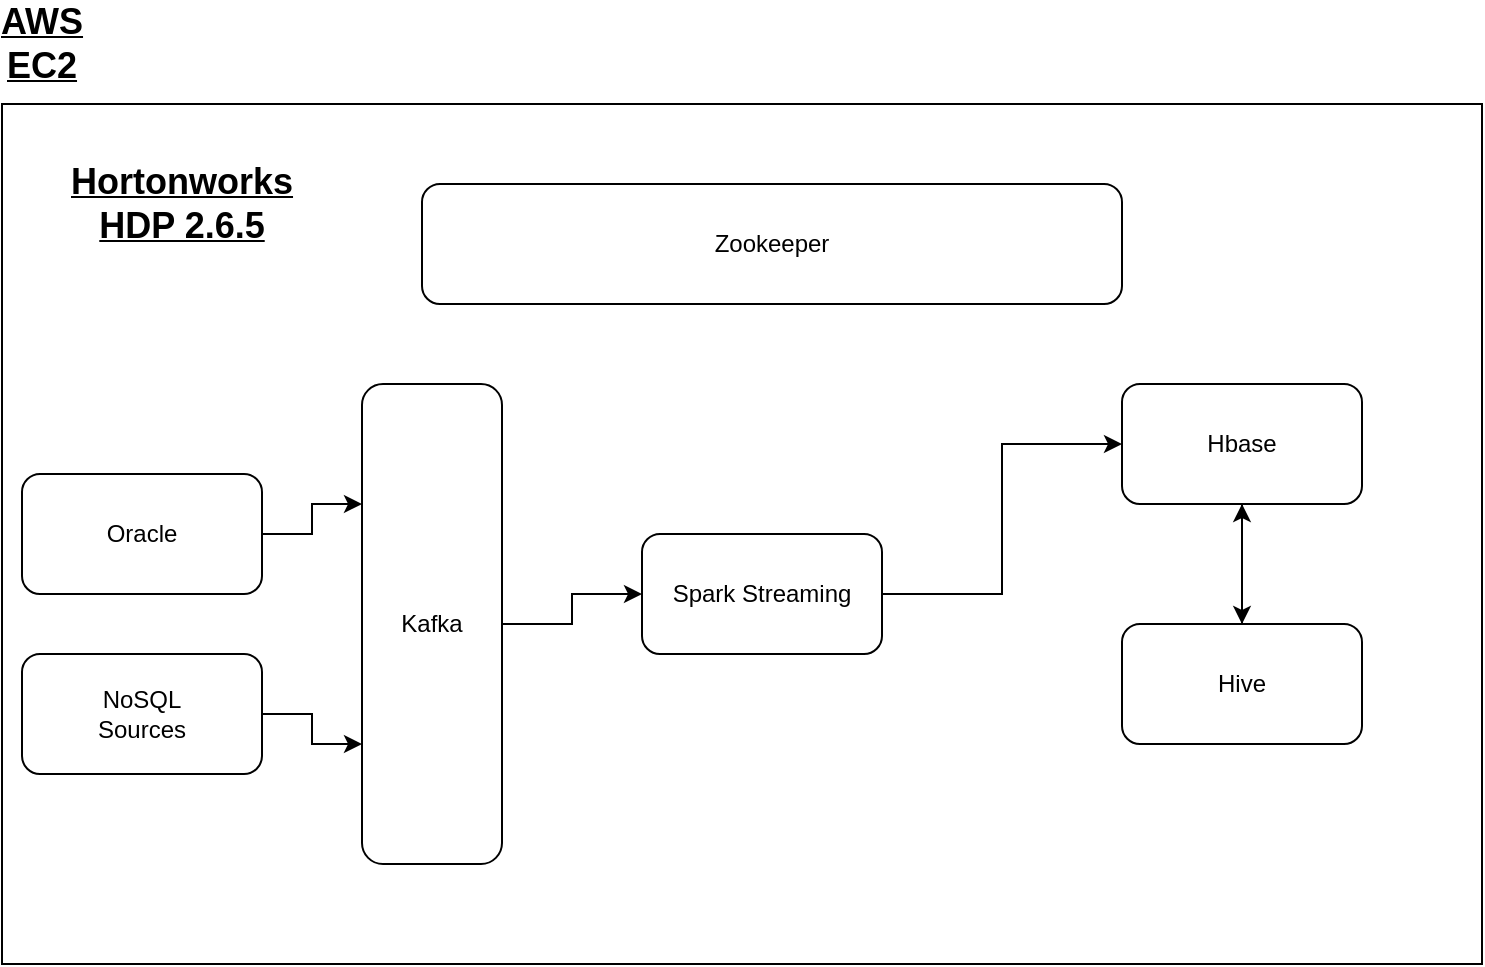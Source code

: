 <mxfile version="13.0.1" type="device"><diagram id="pxNiRK4cWwbgLjlC4Uac" name="Page-1"><mxGraphModel dx="1422" dy="1883" grid="1" gridSize="10" guides="1" tooltips="1" connect="1" arrows="1" fold="1" page="1" pageScale="1" pageWidth="827" pageHeight="1169" math="0" shadow="0"><root><mxCell id="0"/><mxCell id="1" parent="0"/><mxCell id="_XAc8KrZ_rd7LN6o7XBc-1" style="edgeStyle=orthogonalEdgeStyle;rounded=0;orthogonalLoop=1;jettySize=auto;html=1;exitX=1;exitY=0.5;exitDx=0;exitDy=0;entryX=0;entryY=0.25;entryDx=0;entryDy=0;" edge="1" parent="1" source="n5KtgkmzEznbOEVpBGkQ-2" target="n5KtgkmzEznbOEVpBGkQ-7"><mxGeometry relative="1" as="geometry"/></mxCell><mxCell id="n5KtgkmzEznbOEVpBGkQ-2" value="Oracle" style="rounded=1;whiteSpace=wrap;html=1;" parent="1" vertex="1"><mxGeometry x="10" y="165" width="120" height="60" as="geometry"/></mxCell><mxCell id="n5KtgkmzEznbOEVpBGkQ-14" style="edgeStyle=orthogonalEdgeStyle;rounded=0;orthogonalLoop=1;jettySize=auto;html=1;exitX=1;exitY=0.5;exitDx=0;exitDy=0;entryX=0;entryY=0.75;entryDx=0;entryDy=0;" parent="1" source="n5KtgkmzEznbOEVpBGkQ-3" target="n5KtgkmzEznbOEVpBGkQ-7" edge="1"><mxGeometry relative="1" as="geometry"/></mxCell><mxCell id="n5KtgkmzEznbOEVpBGkQ-3" value="NoSQL&lt;br&gt;Sources" style="rounded=1;whiteSpace=wrap;html=1;" parent="1" vertex="1"><mxGeometry x="10" y="255" width="120" height="60" as="geometry"/></mxCell><mxCell id="n5KtgkmzEznbOEVpBGkQ-5" value="&lt;font style=&quot;font-size: 18px&quot;&gt;Hortonworks HDP 2.6.5&lt;/font&gt;" style="text;html=1;strokeColor=none;fillColor=none;align=center;verticalAlign=middle;whiteSpace=wrap;rounded=0;fontStyle=5" parent="1" vertex="1"><mxGeometry x="70" y="20" width="40" height="20" as="geometry"/></mxCell><mxCell id="n5KtgkmzEznbOEVpBGkQ-6" value="Zookeeper" style="rounded=1;whiteSpace=wrap;html=1;" parent="1" vertex="1"><mxGeometry x="210" y="20" width="350" height="60" as="geometry"/></mxCell><mxCell id="n5KtgkmzEznbOEVpBGkQ-15" style="edgeStyle=orthogonalEdgeStyle;rounded=0;orthogonalLoop=1;jettySize=auto;html=1;exitX=1;exitY=0.5;exitDx=0;exitDy=0;entryX=0;entryY=0.5;entryDx=0;entryDy=0;" parent="1" source="n5KtgkmzEznbOEVpBGkQ-7" target="n5KtgkmzEznbOEVpBGkQ-8" edge="1"><mxGeometry relative="1" as="geometry"/></mxCell><mxCell id="n5KtgkmzEznbOEVpBGkQ-7" value="Kafka" style="rounded=1;whiteSpace=wrap;html=1;" parent="1" vertex="1"><mxGeometry x="180" y="120" width="70" height="240" as="geometry"/></mxCell><mxCell id="n5KtgkmzEznbOEVpBGkQ-13" style="edgeStyle=orthogonalEdgeStyle;rounded=0;orthogonalLoop=1;jettySize=auto;html=1;exitX=1;exitY=0.5;exitDx=0;exitDy=0;entryX=0;entryY=0.5;entryDx=0;entryDy=0;" parent="1" source="n5KtgkmzEznbOEVpBGkQ-8" target="n5KtgkmzEznbOEVpBGkQ-9" edge="1"><mxGeometry relative="1" as="geometry"/></mxCell><mxCell id="n5KtgkmzEznbOEVpBGkQ-8" value="Spark Streaming" style="rounded=1;whiteSpace=wrap;html=1;" parent="1" vertex="1"><mxGeometry x="320" y="195" width="120" height="60" as="geometry"/></mxCell><mxCell id="n5KtgkmzEznbOEVpBGkQ-11" style="edgeStyle=orthogonalEdgeStyle;rounded=0;orthogonalLoop=1;jettySize=auto;html=1;exitX=0.5;exitY=1;exitDx=0;exitDy=0;entryX=0.5;entryY=0;entryDx=0;entryDy=0;" parent="1" source="n5KtgkmzEznbOEVpBGkQ-9" target="n5KtgkmzEznbOEVpBGkQ-10" edge="1"><mxGeometry relative="1" as="geometry"/></mxCell><mxCell id="n5KtgkmzEznbOEVpBGkQ-9" value="Hbase" style="rounded=1;whiteSpace=wrap;html=1;" parent="1" vertex="1"><mxGeometry x="560" y="120" width="120" height="60" as="geometry"/></mxCell><mxCell id="n5KtgkmzEznbOEVpBGkQ-12" style="edgeStyle=orthogonalEdgeStyle;rounded=0;orthogonalLoop=1;jettySize=auto;html=1;exitX=0.5;exitY=0;exitDx=0;exitDy=0;entryX=0.5;entryY=1;entryDx=0;entryDy=0;" parent="1" source="n5KtgkmzEznbOEVpBGkQ-10" target="n5KtgkmzEznbOEVpBGkQ-9" edge="1"><mxGeometry relative="1" as="geometry"/></mxCell><mxCell id="n5KtgkmzEznbOEVpBGkQ-10" value="Hive" style="rounded=1;whiteSpace=wrap;html=1;" parent="1" vertex="1"><mxGeometry x="560" y="240" width="120" height="60" as="geometry"/></mxCell><mxCell id="n5KtgkmzEznbOEVpBGkQ-17" value="&lt;font style=&quot;font-size: 18px&quot;&gt;AWS EC2&lt;/font&gt;" style="text;html=1;strokeColor=none;fillColor=none;align=center;verticalAlign=middle;whiteSpace=wrap;rounded=0;fontStyle=5" parent="1" vertex="1"><mxGeometry y="-60" width="40" height="20" as="geometry"/></mxCell><mxCell id="_XAc8KrZ_rd7LN6o7XBc-3" value="" style="rounded=0;whiteSpace=wrap;html=1;fillColor=none;" vertex="1" parent="1"><mxGeometry y="-20" width="740" height="430" as="geometry"/></mxCell></root></mxGraphModel></diagram></mxfile>
